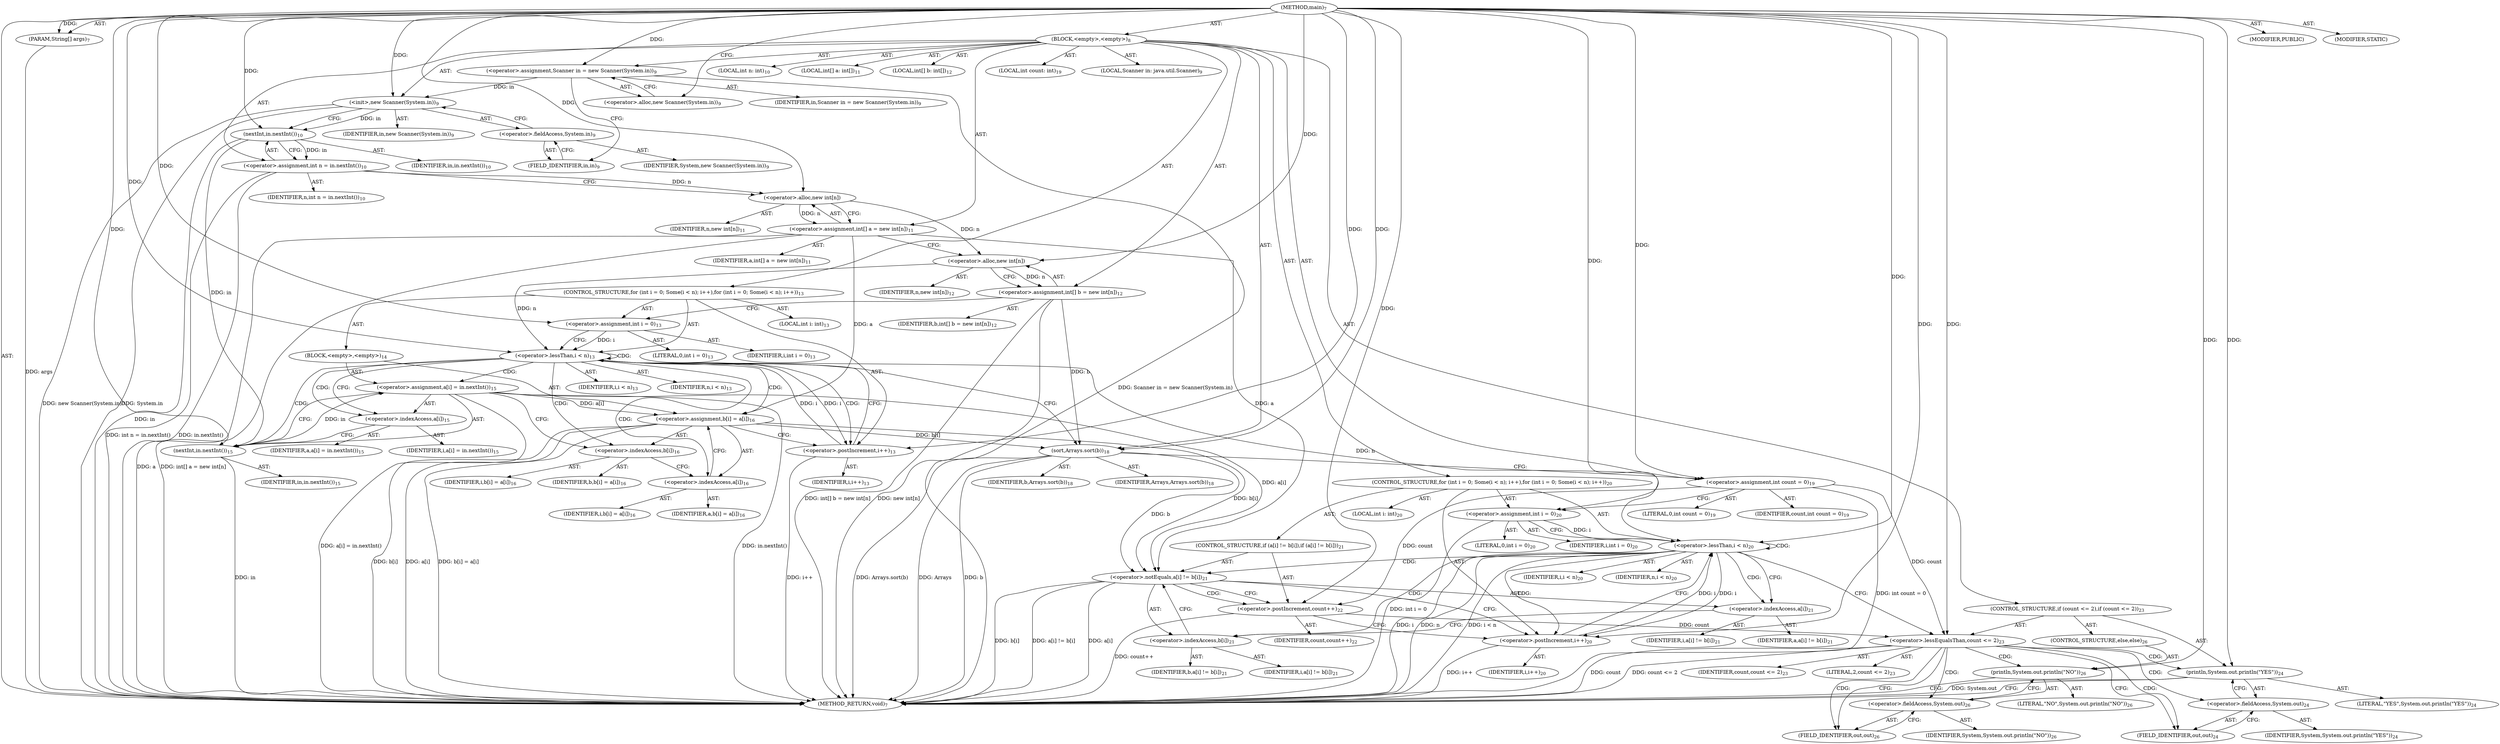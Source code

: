 digraph "main" {  
"19" [label = <(METHOD,main)<SUB>7</SUB>> ]
"20" [label = <(PARAM,String[] args)<SUB>7</SUB>> ]
"21" [label = <(BLOCK,&lt;empty&gt;,&lt;empty&gt;)<SUB>8</SUB>> ]
"4" [label = <(LOCAL,Scanner in: java.util.Scanner)<SUB>9</SUB>> ]
"22" [label = <(&lt;operator&gt;.assignment,Scanner in = new Scanner(System.in))<SUB>9</SUB>> ]
"23" [label = <(IDENTIFIER,in,Scanner in = new Scanner(System.in))<SUB>9</SUB>> ]
"24" [label = <(&lt;operator&gt;.alloc,new Scanner(System.in))<SUB>9</SUB>> ]
"25" [label = <(&lt;init&gt;,new Scanner(System.in))<SUB>9</SUB>> ]
"3" [label = <(IDENTIFIER,in,new Scanner(System.in))<SUB>9</SUB>> ]
"26" [label = <(&lt;operator&gt;.fieldAccess,System.in)<SUB>9</SUB>> ]
"27" [label = <(IDENTIFIER,System,new Scanner(System.in))<SUB>9</SUB>> ]
"28" [label = <(FIELD_IDENTIFIER,in,in)<SUB>9</SUB>> ]
"29" [label = <(LOCAL,int n: int)<SUB>10</SUB>> ]
"30" [label = <(&lt;operator&gt;.assignment,int n = in.nextInt())<SUB>10</SUB>> ]
"31" [label = <(IDENTIFIER,n,int n = in.nextInt())<SUB>10</SUB>> ]
"32" [label = <(nextInt,in.nextInt())<SUB>10</SUB>> ]
"33" [label = <(IDENTIFIER,in,in.nextInt())<SUB>10</SUB>> ]
"34" [label = <(LOCAL,int[] a: int[])<SUB>11</SUB>> ]
"35" [label = <(&lt;operator&gt;.assignment,int[] a = new int[n])<SUB>11</SUB>> ]
"36" [label = <(IDENTIFIER,a,int[] a = new int[n])<SUB>11</SUB>> ]
"37" [label = <(&lt;operator&gt;.alloc,new int[n])> ]
"38" [label = <(IDENTIFIER,n,new int[n])<SUB>11</SUB>> ]
"39" [label = <(LOCAL,int[] b: int[])<SUB>12</SUB>> ]
"40" [label = <(&lt;operator&gt;.assignment,int[] b = new int[n])<SUB>12</SUB>> ]
"41" [label = <(IDENTIFIER,b,int[] b = new int[n])<SUB>12</SUB>> ]
"42" [label = <(&lt;operator&gt;.alloc,new int[n])> ]
"43" [label = <(IDENTIFIER,n,new int[n])<SUB>12</SUB>> ]
"44" [label = <(CONTROL_STRUCTURE,for (int i = 0; Some(i &lt; n); i++),for (int i = 0; Some(i &lt; n); i++))<SUB>13</SUB>> ]
"45" [label = <(LOCAL,int i: int)<SUB>13</SUB>> ]
"46" [label = <(&lt;operator&gt;.assignment,int i = 0)<SUB>13</SUB>> ]
"47" [label = <(IDENTIFIER,i,int i = 0)<SUB>13</SUB>> ]
"48" [label = <(LITERAL,0,int i = 0)<SUB>13</SUB>> ]
"49" [label = <(&lt;operator&gt;.lessThan,i &lt; n)<SUB>13</SUB>> ]
"50" [label = <(IDENTIFIER,i,i &lt; n)<SUB>13</SUB>> ]
"51" [label = <(IDENTIFIER,n,i &lt; n)<SUB>13</SUB>> ]
"52" [label = <(&lt;operator&gt;.postIncrement,i++)<SUB>13</SUB>> ]
"53" [label = <(IDENTIFIER,i,i++)<SUB>13</SUB>> ]
"54" [label = <(BLOCK,&lt;empty&gt;,&lt;empty&gt;)<SUB>14</SUB>> ]
"55" [label = <(&lt;operator&gt;.assignment,a[i] = in.nextInt())<SUB>15</SUB>> ]
"56" [label = <(&lt;operator&gt;.indexAccess,a[i])<SUB>15</SUB>> ]
"57" [label = <(IDENTIFIER,a,a[i] = in.nextInt())<SUB>15</SUB>> ]
"58" [label = <(IDENTIFIER,i,a[i] = in.nextInt())<SUB>15</SUB>> ]
"59" [label = <(nextInt,in.nextInt())<SUB>15</SUB>> ]
"60" [label = <(IDENTIFIER,in,in.nextInt())<SUB>15</SUB>> ]
"61" [label = <(&lt;operator&gt;.assignment,b[i] = a[i])<SUB>16</SUB>> ]
"62" [label = <(&lt;operator&gt;.indexAccess,b[i])<SUB>16</SUB>> ]
"63" [label = <(IDENTIFIER,b,b[i] = a[i])<SUB>16</SUB>> ]
"64" [label = <(IDENTIFIER,i,b[i] = a[i])<SUB>16</SUB>> ]
"65" [label = <(&lt;operator&gt;.indexAccess,a[i])<SUB>16</SUB>> ]
"66" [label = <(IDENTIFIER,a,b[i] = a[i])<SUB>16</SUB>> ]
"67" [label = <(IDENTIFIER,i,b[i] = a[i])<SUB>16</SUB>> ]
"68" [label = <(sort,Arrays.sort(b))<SUB>18</SUB>> ]
"69" [label = <(IDENTIFIER,Arrays,Arrays.sort(b))<SUB>18</SUB>> ]
"70" [label = <(IDENTIFIER,b,Arrays.sort(b))<SUB>18</SUB>> ]
"71" [label = <(LOCAL,int count: int)<SUB>19</SUB>> ]
"72" [label = <(&lt;operator&gt;.assignment,int count = 0)<SUB>19</SUB>> ]
"73" [label = <(IDENTIFIER,count,int count = 0)<SUB>19</SUB>> ]
"74" [label = <(LITERAL,0,int count = 0)<SUB>19</SUB>> ]
"75" [label = <(CONTROL_STRUCTURE,for (int i = 0; Some(i &lt; n); i++),for (int i = 0; Some(i &lt; n); i++))<SUB>20</SUB>> ]
"76" [label = <(LOCAL,int i: int)<SUB>20</SUB>> ]
"77" [label = <(&lt;operator&gt;.assignment,int i = 0)<SUB>20</SUB>> ]
"78" [label = <(IDENTIFIER,i,int i = 0)<SUB>20</SUB>> ]
"79" [label = <(LITERAL,0,int i = 0)<SUB>20</SUB>> ]
"80" [label = <(&lt;operator&gt;.lessThan,i &lt; n)<SUB>20</SUB>> ]
"81" [label = <(IDENTIFIER,i,i &lt; n)<SUB>20</SUB>> ]
"82" [label = <(IDENTIFIER,n,i &lt; n)<SUB>20</SUB>> ]
"83" [label = <(&lt;operator&gt;.postIncrement,i++)<SUB>20</SUB>> ]
"84" [label = <(IDENTIFIER,i,i++)<SUB>20</SUB>> ]
"85" [label = <(CONTROL_STRUCTURE,if (a[i] != b[i]),if (a[i] != b[i]))<SUB>21</SUB>> ]
"86" [label = <(&lt;operator&gt;.notEquals,a[i] != b[i])<SUB>21</SUB>> ]
"87" [label = <(&lt;operator&gt;.indexAccess,a[i])<SUB>21</SUB>> ]
"88" [label = <(IDENTIFIER,a,a[i] != b[i])<SUB>21</SUB>> ]
"89" [label = <(IDENTIFIER,i,a[i] != b[i])<SUB>21</SUB>> ]
"90" [label = <(&lt;operator&gt;.indexAccess,b[i])<SUB>21</SUB>> ]
"91" [label = <(IDENTIFIER,b,a[i] != b[i])<SUB>21</SUB>> ]
"92" [label = <(IDENTIFIER,i,a[i] != b[i])<SUB>21</SUB>> ]
"93" [label = <(&lt;operator&gt;.postIncrement,count++)<SUB>22</SUB>> ]
"94" [label = <(IDENTIFIER,count,count++)<SUB>22</SUB>> ]
"95" [label = <(CONTROL_STRUCTURE,if (count &lt;= 2),if (count &lt;= 2))<SUB>23</SUB>> ]
"96" [label = <(&lt;operator&gt;.lessEqualsThan,count &lt;= 2)<SUB>23</SUB>> ]
"97" [label = <(IDENTIFIER,count,count &lt;= 2)<SUB>23</SUB>> ]
"98" [label = <(LITERAL,2,count &lt;= 2)<SUB>23</SUB>> ]
"99" [label = <(println,System.out.println(&quot;YES&quot;))<SUB>24</SUB>> ]
"100" [label = <(&lt;operator&gt;.fieldAccess,System.out)<SUB>24</SUB>> ]
"101" [label = <(IDENTIFIER,System,System.out.println(&quot;YES&quot;))<SUB>24</SUB>> ]
"102" [label = <(FIELD_IDENTIFIER,out,out)<SUB>24</SUB>> ]
"103" [label = <(LITERAL,&quot;YES&quot;,System.out.println(&quot;YES&quot;))<SUB>24</SUB>> ]
"104" [label = <(CONTROL_STRUCTURE,else,else)<SUB>26</SUB>> ]
"105" [label = <(println,System.out.println(&quot;NO&quot;))<SUB>26</SUB>> ]
"106" [label = <(&lt;operator&gt;.fieldAccess,System.out)<SUB>26</SUB>> ]
"107" [label = <(IDENTIFIER,System,System.out.println(&quot;NO&quot;))<SUB>26</SUB>> ]
"108" [label = <(FIELD_IDENTIFIER,out,out)<SUB>26</SUB>> ]
"109" [label = <(LITERAL,&quot;NO&quot;,System.out.println(&quot;NO&quot;))<SUB>26</SUB>> ]
"110" [label = <(MODIFIER,PUBLIC)> ]
"111" [label = <(MODIFIER,STATIC)> ]
"112" [label = <(METHOD_RETURN,void)<SUB>7</SUB>> ]
  "19" -> "20"  [ label = "AST: "] 
  "19" -> "21"  [ label = "AST: "] 
  "19" -> "110"  [ label = "AST: "] 
  "19" -> "111"  [ label = "AST: "] 
  "19" -> "112"  [ label = "AST: "] 
  "21" -> "4"  [ label = "AST: "] 
  "21" -> "22"  [ label = "AST: "] 
  "21" -> "25"  [ label = "AST: "] 
  "21" -> "29"  [ label = "AST: "] 
  "21" -> "30"  [ label = "AST: "] 
  "21" -> "34"  [ label = "AST: "] 
  "21" -> "35"  [ label = "AST: "] 
  "21" -> "39"  [ label = "AST: "] 
  "21" -> "40"  [ label = "AST: "] 
  "21" -> "44"  [ label = "AST: "] 
  "21" -> "68"  [ label = "AST: "] 
  "21" -> "71"  [ label = "AST: "] 
  "21" -> "72"  [ label = "AST: "] 
  "21" -> "75"  [ label = "AST: "] 
  "21" -> "95"  [ label = "AST: "] 
  "22" -> "23"  [ label = "AST: "] 
  "22" -> "24"  [ label = "AST: "] 
  "25" -> "3"  [ label = "AST: "] 
  "25" -> "26"  [ label = "AST: "] 
  "26" -> "27"  [ label = "AST: "] 
  "26" -> "28"  [ label = "AST: "] 
  "30" -> "31"  [ label = "AST: "] 
  "30" -> "32"  [ label = "AST: "] 
  "32" -> "33"  [ label = "AST: "] 
  "35" -> "36"  [ label = "AST: "] 
  "35" -> "37"  [ label = "AST: "] 
  "37" -> "38"  [ label = "AST: "] 
  "40" -> "41"  [ label = "AST: "] 
  "40" -> "42"  [ label = "AST: "] 
  "42" -> "43"  [ label = "AST: "] 
  "44" -> "45"  [ label = "AST: "] 
  "44" -> "46"  [ label = "AST: "] 
  "44" -> "49"  [ label = "AST: "] 
  "44" -> "52"  [ label = "AST: "] 
  "44" -> "54"  [ label = "AST: "] 
  "46" -> "47"  [ label = "AST: "] 
  "46" -> "48"  [ label = "AST: "] 
  "49" -> "50"  [ label = "AST: "] 
  "49" -> "51"  [ label = "AST: "] 
  "52" -> "53"  [ label = "AST: "] 
  "54" -> "55"  [ label = "AST: "] 
  "54" -> "61"  [ label = "AST: "] 
  "55" -> "56"  [ label = "AST: "] 
  "55" -> "59"  [ label = "AST: "] 
  "56" -> "57"  [ label = "AST: "] 
  "56" -> "58"  [ label = "AST: "] 
  "59" -> "60"  [ label = "AST: "] 
  "61" -> "62"  [ label = "AST: "] 
  "61" -> "65"  [ label = "AST: "] 
  "62" -> "63"  [ label = "AST: "] 
  "62" -> "64"  [ label = "AST: "] 
  "65" -> "66"  [ label = "AST: "] 
  "65" -> "67"  [ label = "AST: "] 
  "68" -> "69"  [ label = "AST: "] 
  "68" -> "70"  [ label = "AST: "] 
  "72" -> "73"  [ label = "AST: "] 
  "72" -> "74"  [ label = "AST: "] 
  "75" -> "76"  [ label = "AST: "] 
  "75" -> "77"  [ label = "AST: "] 
  "75" -> "80"  [ label = "AST: "] 
  "75" -> "83"  [ label = "AST: "] 
  "75" -> "85"  [ label = "AST: "] 
  "77" -> "78"  [ label = "AST: "] 
  "77" -> "79"  [ label = "AST: "] 
  "80" -> "81"  [ label = "AST: "] 
  "80" -> "82"  [ label = "AST: "] 
  "83" -> "84"  [ label = "AST: "] 
  "85" -> "86"  [ label = "AST: "] 
  "85" -> "93"  [ label = "AST: "] 
  "86" -> "87"  [ label = "AST: "] 
  "86" -> "90"  [ label = "AST: "] 
  "87" -> "88"  [ label = "AST: "] 
  "87" -> "89"  [ label = "AST: "] 
  "90" -> "91"  [ label = "AST: "] 
  "90" -> "92"  [ label = "AST: "] 
  "93" -> "94"  [ label = "AST: "] 
  "95" -> "96"  [ label = "AST: "] 
  "95" -> "99"  [ label = "AST: "] 
  "95" -> "104"  [ label = "AST: "] 
  "96" -> "97"  [ label = "AST: "] 
  "96" -> "98"  [ label = "AST: "] 
  "99" -> "100"  [ label = "AST: "] 
  "99" -> "103"  [ label = "AST: "] 
  "100" -> "101"  [ label = "AST: "] 
  "100" -> "102"  [ label = "AST: "] 
  "104" -> "105"  [ label = "AST: "] 
  "105" -> "106"  [ label = "AST: "] 
  "105" -> "109"  [ label = "AST: "] 
  "106" -> "107"  [ label = "AST: "] 
  "106" -> "108"  [ label = "AST: "] 
  "22" -> "28"  [ label = "CFG: "] 
  "25" -> "32"  [ label = "CFG: "] 
  "30" -> "37"  [ label = "CFG: "] 
  "35" -> "42"  [ label = "CFG: "] 
  "40" -> "46"  [ label = "CFG: "] 
  "68" -> "72"  [ label = "CFG: "] 
  "72" -> "77"  [ label = "CFG: "] 
  "24" -> "22"  [ label = "CFG: "] 
  "26" -> "25"  [ label = "CFG: "] 
  "32" -> "30"  [ label = "CFG: "] 
  "37" -> "35"  [ label = "CFG: "] 
  "42" -> "40"  [ label = "CFG: "] 
  "46" -> "49"  [ label = "CFG: "] 
  "49" -> "56"  [ label = "CFG: "] 
  "49" -> "68"  [ label = "CFG: "] 
  "52" -> "49"  [ label = "CFG: "] 
  "77" -> "80"  [ label = "CFG: "] 
  "80" -> "87"  [ label = "CFG: "] 
  "80" -> "96"  [ label = "CFG: "] 
  "83" -> "80"  [ label = "CFG: "] 
  "96" -> "102"  [ label = "CFG: "] 
  "96" -> "108"  [ label = "CFG: "] 
  "99" -> "112"  [ label = "CFG: "] 
  "28" -> "26"  [ label = "CFG: "] 
  "55" -> "62"  [ label = "CFG: "] 
  "61" -> "52"  [ label = "CFG: "] 
  "86" -> "93"  [ label = "CFG: "] 
  "86" -> "83"  [ label = "CFG: "] 
  "93" -> "83"  [ label = "CFG: "] 
  "100" -> "99"  [ label = "CFG: "] 
  "105" -> "112"  [ label = "CFG: "] 
  "56" -> "59"  [ label = "CFG: "] 
  "59" -> "55"  [ label = "CFG: "] 
  "62" -> "65"  [ label = "CFG: "] 
  "65" -> "61"  [ label = "CFG: "] 
  "87" -> "90"  [ label = "CFG: "] 
  "90" -> "86"  [ label = "CFG: "] 
  "102" -> "100"  [ label = "CFG: "] 
  "106" -> "105"  [ label = "CFG: "] 
  "108" -> "106"  [ label = "CFG: "] 
  "19" -> "24"  [ label = "CFG: "] 
  "20" -> "112"  [ label = "DDG: args"] 
  "22" -> "112"  [ label = "DDG: Scanner in = new Scanner(System.in)"] 
  "25" -> "112"  [ label = "DDG: System.in"] 
  "25" -> "112"  [ label = "DDG: new Scanner(System.in)"] 
  "32" -> "112"  [ label = "DDG: in"] 
  "30" -> "112"  [ label = "DDG: in.nextInt()"] 
  "30" -> "112"  [ label = "DDG: int n = in.nextInt()"] 
  "35" -> "112"  [ label = "DDG: a"] 
  "35" -> "112"  [ label = "DDG: int[] a = new int[n]"] 
  "40" -> "112"  [ label = "DDG: new int[n]"] 
  "40" -> "112"  [ label = "DDG: int[] b = new int[n]"] 
  "68" -> "112"  [ label = "DDG: b"] 
  "68" -> "112"  [ label = "DDG: Arrays.sort(b)"] 
  "72" -> "112"  [ label = "DDG: int count = 0"] 
  "77" -> "112"  [ label = "DDG: int i = 0"] 
  "80" -> "112"  [ label = "DDG: i"] 
  "80" -> "112"  [ label = "DDG: n"] 
  "80" -> "112"  [ label = "DDG: i &lt; n"] 
  "96" -> "112"  [ label = "DDG: count"] 
  "96" -> "112"  [ label = "DDG: count &lt;= 2"] 
  "99" -> "112"  [ label = "DDG: System.out"] 
  "86" -> "112"  [ label = "DDG: a[i]"] 
  "86" -> "112"  [ label = "DDG: b[i]"] 
  "86" -> "112"  [ label = "DDG: a[i] != b[i]"] 
  "93" -> "112"  [ label = "DDG: count++"] 
  "83" -> "112"  [ label = "DDG: i++"] 
  "59" -> "112"  [ label = "DDG: in"] 
  "55" -> "112"  [ label = "DDG: in.nextInt()"] 
  "55" -> "112"  [ label = "DDG: a[i] = in.nextInt()"] 
  "61" -> "112"  [ label = "DDG: b[i]"] 
  "61" -> "112"  [ label = "DDG: a[i]"] 
  "61" -> "112"  [ label = "DDG: b[i] = a[i]"] 
  "52" -> "112"  [ label = "DDG: i++"] 
  "68" -> "112"  [ label = "DDG: Arrays"] 
  "19" -> "20"  [ label = "DDG: "] 
  "19" -> "22"  [ label = "DDG: "] 
  "32" -> "30"  [ label = "DDG: in"] 
  "37" -> "35"  [ label = "DDG: n"] 
  "42" -> "40"  [ label = "DDG: n"] 
  "19" -> "72"  [ label = "DDG: "] 
  "22" -> "25"  [ label = "DDG: in"] 
  "19" -> "25"  [ label = "DDG: "] 
  "19" -> "46"  [ label = "DDG: "] 
  "19" -> "68"  [ label = "DDG: "] 
  "40" -> "68"  [ label = "DDG: b"] 
  "61" -> "68"  [ label = "DDG: b[i]"] 
  "19" -> "77"  [ label = "DDG: "] 
  "25" -> "32"  [ label = "DDG: in"] 
  "19" -> "32"  [ label = "DDG: "] 
  "30" -> "37"  [ label = "DDG: n"] 
  "19" -> "37"  [ label = "DDG: "] 
  "37" -> "42"  [ label = "DDG: n"] 
  "19" -> "42"  [ label = "DDG: "] 
  "46" -> "49"  [ label = "DDG: i"] 
  "52" -> "49"  [ label = "DDG: i"] 
  "19" -> "49"  [ label = "DDG: "] 
  "42" -> "49"  [ label = "DDG: n"] 
  "49" -> "52"  [ label = "DDG: i"] 
  "19" -> "52"  [ label = "DDG: "] 
  "59" -> "55"  [ label = "DDG: in"] 
  "35" -> "61"  [ label = "DDG: a"] 
  "55" -> "61"  [ label = "DDG: a[i]"] 
  "77" -> "80"  [ label = "DDG: i"] 
  "83" -> "80"  [ label = "DDG: i"] 
  "19" -> "80"  [ label = "DDG: "] 
  "49" -> "80"  [ label = "DDG: n"] 
  "80" -> "83"  [ label = "DDG: i"] 
  "19" -> "83"  [ label = "DDG: "] 
  "72" -> "96"  [ label = "DDG: count"] 
  "93" -> "96"  [ label = "DDG: count"] 
  "19" -> "96"  [ label = "DDG: "] 
  "19" -> "99"  [ label = "DDG: "] 
  "35" -> "86"  [ label = "DDG: a"] 
  "55" -> "86"  [ label = "DDG: a[i]"] 
  "68" -> "86"  [ label = "DDG: b"] 
  "61" -> "86"  [ label = "DDG: b[i]"] 
  "72" -> "93"  [ label = "DDG: count"] 
  "19" -> "93"  [ label = "DDG: "] 
  "19" -> "105"  [ label = "DDG: "] 
  "32" -> "59"  [ label = "DDG: in"] 
  "19" -> "59"  [ label = "DDG: "] 
  "49" -> "49"  [ label = "CDG: "] 
  "49" -> "61"  [ label = "CDG: "] 
  "49" -> "52"  [ label = "CDG: "] 
  "49" -> "56"  [ label = "CDG: "] 
  "49" -> "65"  [ label = "CDG: "] 
  "49" -> "59"  [ label = "CDG: "] 
  "49" -> "55"  [ label = "CDG: "] 
  "49" -> "62"  [ label = "CDG: "] 
  "80" -> "80"  [ label = "CDG: "] 
  "80" -> "83"  [ label = "CDG: "] 
  "80" -> "87"  [ label = "CDG: "] 
  "80" -> "90"  [ label = "CDG: "] 
  "80" -> "86"  [ label = "CDG: "] 
  "96" -> "105"  [ label = "CDG: "] 
  "96" -> "99"  [ label = "CDG: "] 
  "96" -> "100"  [ label = "CDG: "] 
  "96" -> "102"  [ label = "CDG: "] 
  "96" -> "106"  [ label = "CDG: "] 
  "96" -> "108"  [ label = "CDG: "] 
  "86" -> "93"  [ label = "CDG: "] 
}
